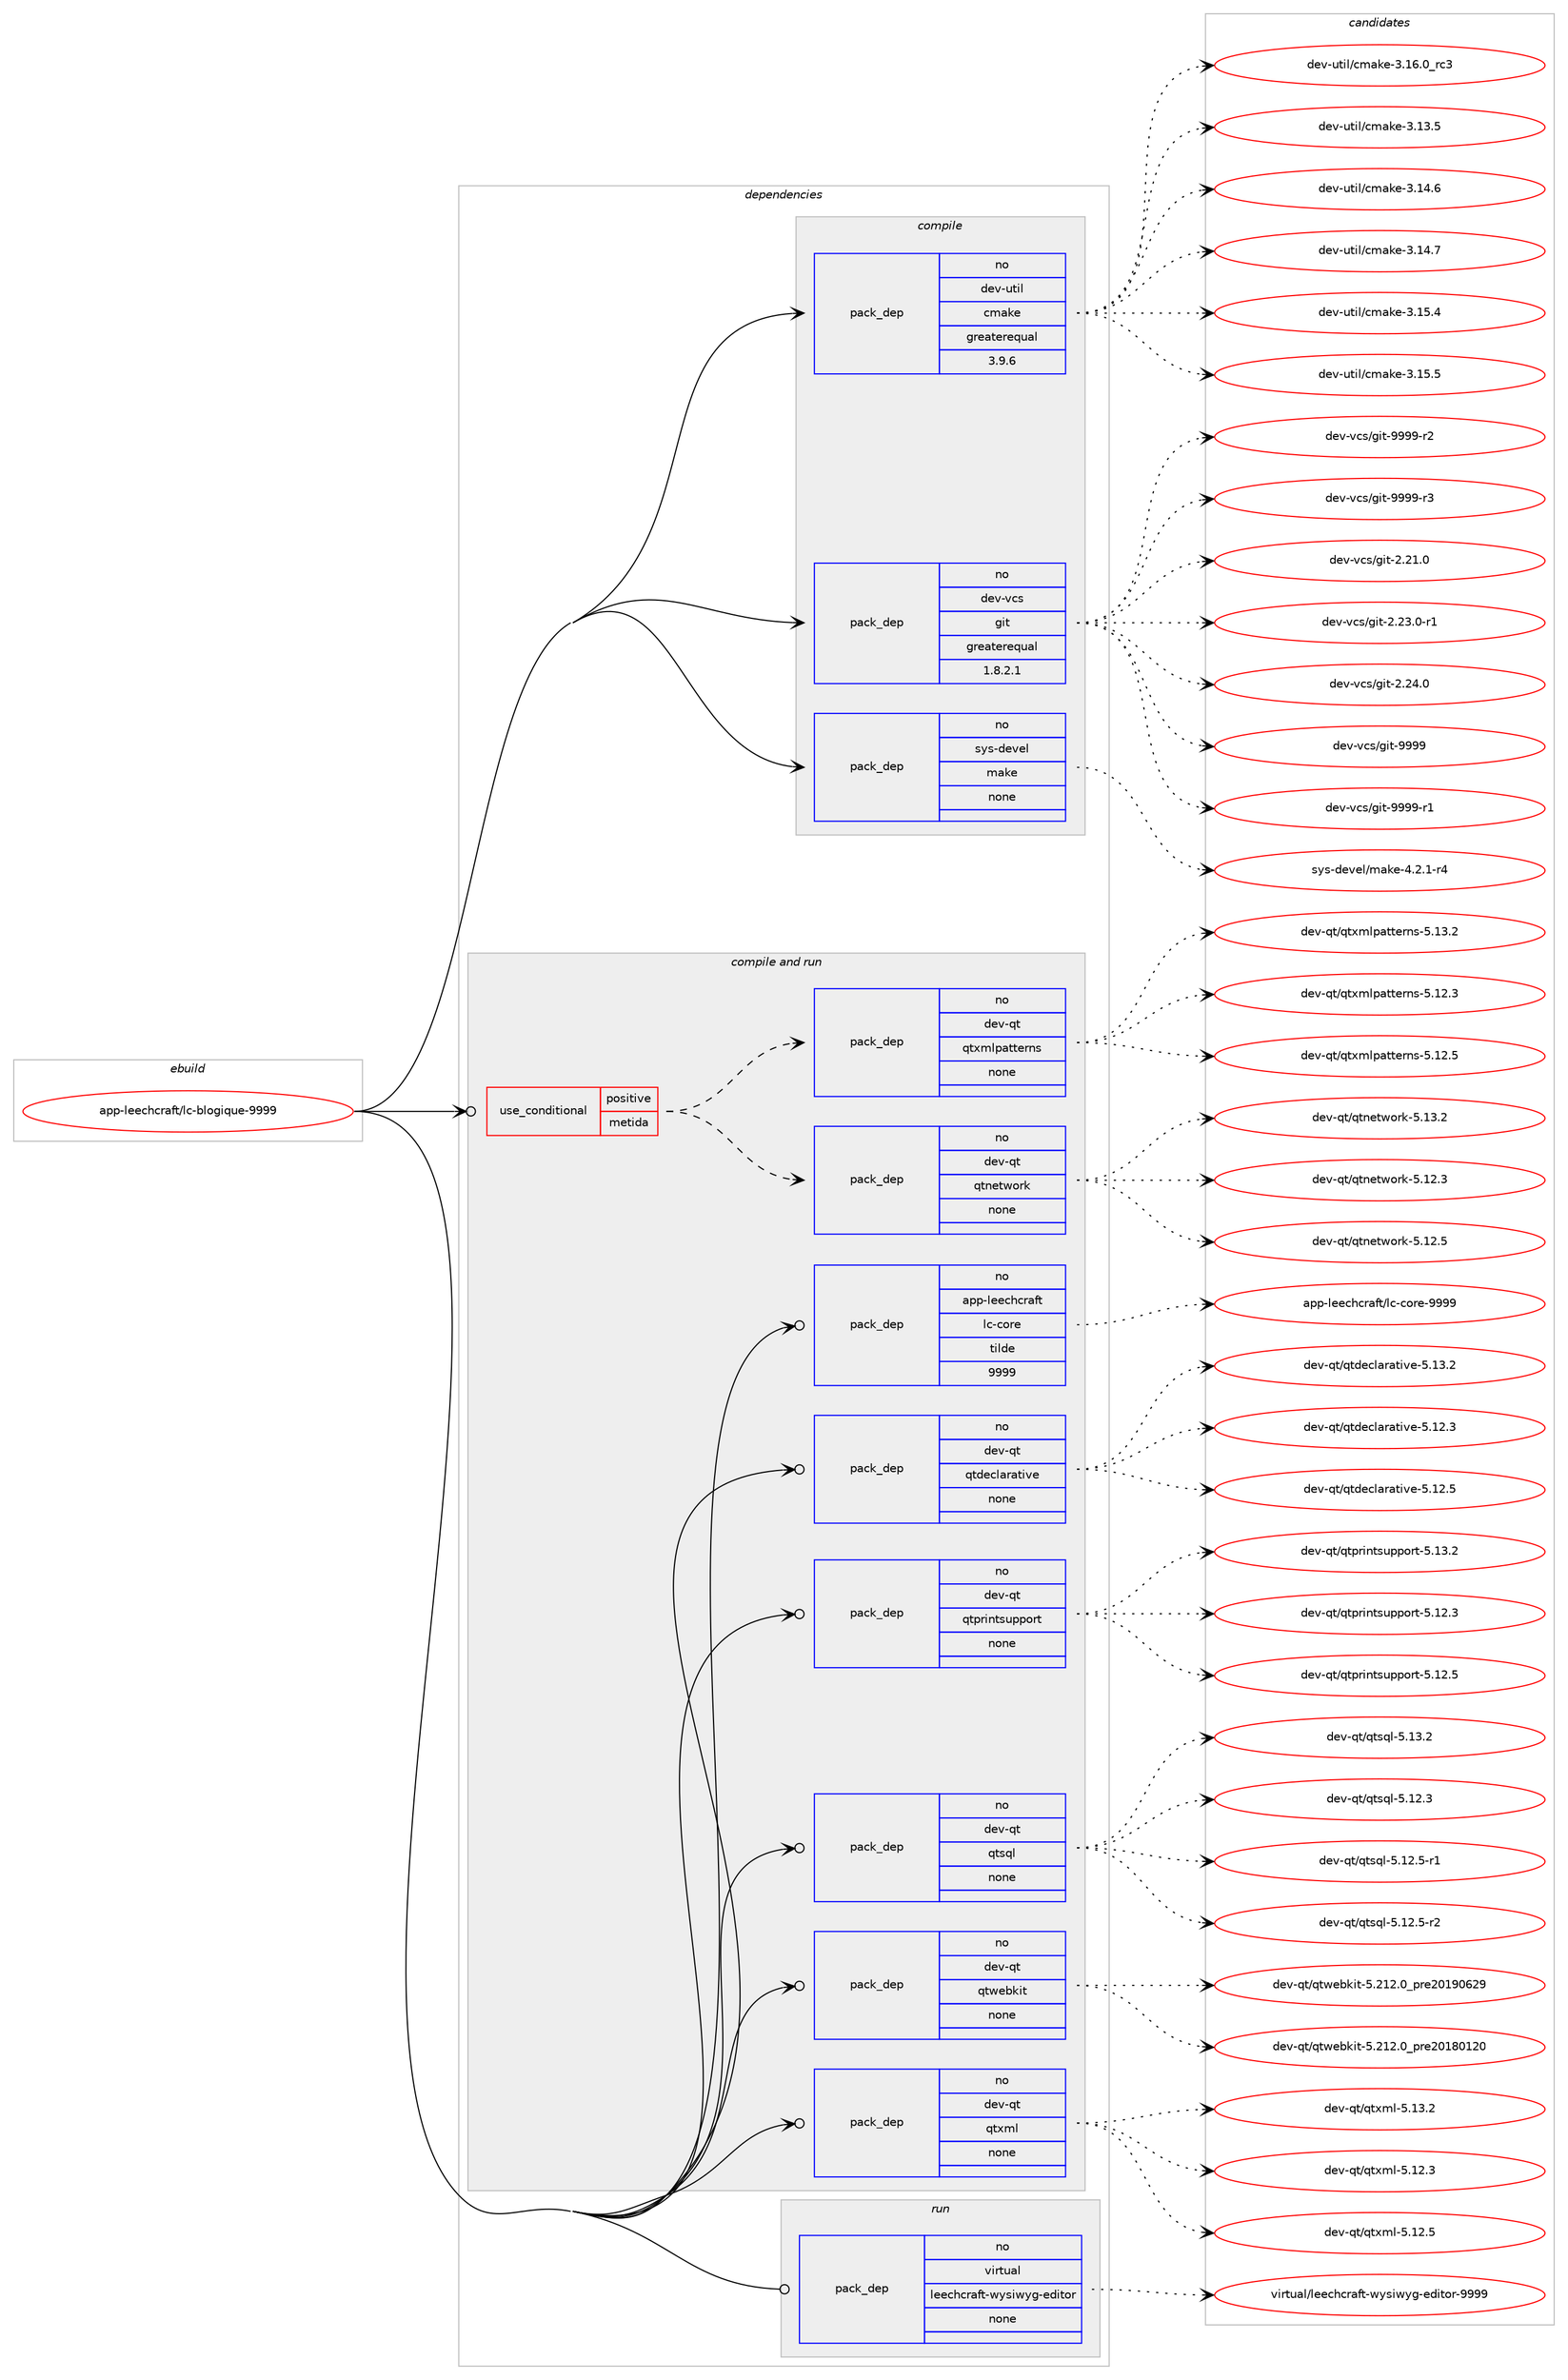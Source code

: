digraph prolog {

# *************
# Graph options
# *************

newrank=true;
concentrate=true;
compound=true;
graph [rankdir=LR,fontname=Helvetica,fontsize=10,ranksep=1.5];#, ranksep=2.5, nodesep=0.2];
edge  [arrowhead=vee];
node  [fontname=Helvetica,fontsize=10];

# **********
# The ebuild
# **********

subgraph cluster_leftcol {
color=gray;
rank=same;
label=<<i>ebuild</i>>;
id [label="app-leechcraft/lc-blogique-9999", color=red, width=4, href="../app-leechcraft/lc-blogique-9999.svg"];
}

# ****************
# The dependencies
# ****************

subgraph cluster_midcol {
color=gray;
label=<<i>dependencies</i>>;
subgraph cluster_compile {
fillcolor="#eeeeee";
style=filled;
label=<<i>compile</i>>;
subgraph pack368836 {
dependency496422 [label=<<TABLE BORDER="0" CELLBORDER="1" CELLSPACING="0" CELLPADDING="4" WIDTH="220"><TR><TD ROWSPAN="6" CELLPADDING="30">pack_dep</TD></TR><TR><TD WIDTH="110">no</TD></TR><TR><TD>dev-util</TD></TR><TR><TD>cmake</TD></TR><TR><TD>greaterequal</TD></TR><TR><TD>3.9.6</TD></TR></TABLE>>, shape=none, color=blue];
}
id:e -> dependency496422:w [weight=20,style="solid",arrowhead="vee"];
subgraph pack368837 {
dependency496423 [label=<<TABLE BORDER="0" CELLBORDER="1" CELLSPACING="0" CELLPADDING="4" WIDTH="220"><TR><TD ROWSPAN="6" CELLPADDING="30">pack_dep</TD></TR><TR><TD WIDTH="110">no</TD></TR><TR><TD>dev-vcs</TD></TR><TR><TD>git</TD></TR><TR><TD>greaterequal</TD></TR><TR><TD>1.8.2.1</TD></TR></TABLE>>, shape=none, color=blue];
}
id:e -> dependency496423:w [weight=20,style="solid",arrowhead="vee"];
subgraph pack368838 {
dependency496424 [label=<<TABLE BORDER="0" CELLBORDER="1" CELLSPACING="0" CELLPADDING="4" WIDTH="220"><TR><TD ROWSPAN="6" CELLPADDING="30">pack_dep</TD></TR><TR><TD WIDTH="110">no</TD></TR><TR><TD>sys-devel</TD></TR><TR><TD>make</TD></TR><TR><TD>none</TD></TR><TR><TD></TD></TR></TABLE>>, shape=none, color=blue];
}
id:e -> dependency496424:w [weight=20,style="solid",arrowhead="vee"];
}
subgraph cluster_compileandrun {
fillcolor="#eeeeee";
style=filled;
label=<<i>compile and run</i>>;
subgraph cond118613 {
dependency496425 [label=<<TABLE BORDER="0" CELLBORDER="1" CELLSPACING="0" CELLPADDING="4"><TR><TD ROWSPAN="3" CELLPADDING="10">use_conditional</TD></TR><TR><TD>positive</TD></TR><TR><TD>metida</TD></TR></TABLE>>, shape=none, color=red];
subgraph pack368839 {
dependency496426 [label=<<TABLE BORDER="0" CELLBORDER="1" CELLSPACING="0" CELLPADDING="4" WIDTH="220"><TR><TD ROWSPAN="6" CELLPADDING="30">pack_dep</TD></TR><TR><TD WIDTH="110">no</TD></TR><TR><TD>dev-qt</TD></TR><TR><TD>qtnetwork</TD></TR><TR><TD>none</TD></TR><TR><TD></TD></TR></TABLE>>, shape=none, color=blue];
}
dependency496425:e -> dependency496426:w [weight=20,style="dashed",arrowhead="vee"];
subgraph pack368840 {
dependency496427 [label=<<TABLE BORDER="0" CELLBORDER="1" CELLSPACING="0" CELLPADDING="4" WIDTH="220"><TR><TD ROWSPAN="6" CELLPADDING="30">pack_dep</TD></TR><TR><TD WIDTH="110">no</TD></TR><TR><TD>dev-qt</TD></TR><TR><TD>qtxmlpatterns</TD></TR><TR><TD>none</TD></TR><TR><TD></TD></TR></TABLE>>, shape=none, color=blue];
}
dependency496425:e -> dependency496427:w [weight=20,style="dashed",arrowhead="vee"];
}
id:e -> dependency496425:w [weight=20,style="solid",arrowhead="odotvee"];
subgraph pack368841 {
dependency496428 [label=<<TABLE BORDER="0" CELLBORDER="1" CELLSPACING="0" CELLPADDING="4" WIDTH="220"><TR><TD ROWSPAN="6" CELLPADDING="30">pack_dep</TD></TR><TR><TD WIDTH="110">no</TD></TR><TR><TD>app-leechcraft</TD></TR><TR><TD>lc-core</TD></TR><TR><TD>tilde</TD></TR><TR><TD>9999</TD></TR></TABLE>>, shape=none, color=blue];
}
id:e -> dependency496428:w [weight=20,style="solid",arrowhead="odotvee"];
subgraph pack368842 {
dependency496429 [label=<<TABLE BORDER="0" CELLBORDER="1" CELLSPACING="0" CELLPADDING="4" WIDTH="220"><TR><TD ROWSPAN="6" CELLPADDING="30">pack_dep</TD></TR><TR><TD WIDTH="110">no</TD></TR><TR><TD>dev-qt</TD></TR><TR><TD>qtdeclarative</TD></TR><TR><TD>none</TD></TR><TR><TD></TD></TR></TABLE>>, shape=none, color=blue];
}
id:e -> dependency496429:w [weight=20,style="solid",arrowhead="odotvee"];
subgraph pack368843 {
dependency496430 [label=<<TABLE BORDER="0" CELLBORDER="1" CELLSPACING="0" CELLPADDING="4" WIDTH="220"><TR><TD ROWSPAN="6" CELLPADDING="30">pack_dep</TD></TR><TR><TD WIDTH="110">no</TD></TR><TR><TD>dev-qt</TD></TR><TR><TD>qtprintsupport</TD></TR><TR><TD>none</TD></TR><TR><TD></TD></TR></TABLE>>, shape=none, color=blue];
}
id:e -> dependency496430:w [weight=20,style="solid",arrowhead="odotvee"];
subgraph pack368844 {
dependency496431 [label=<<TABLE BORDER="0" CELLBORDER="1" CELLSPACING="0" CELLPADDING="4" WIDTH="220"><TR><TD ROWSPAN="6" CELLPADDING="30">pack_dep</TD></TR><TR><TD WIDTH="110">no</TD></TR><TR><TD>dev-qt</TD></TR><TR><TD>qtsql</TD></TR><TR><TD>none</TD></TR><TR><TD></TD></TR></TABLE>>, shape=none, color=blue];
}
id:e -> dependency496431:w [weight=20,style="solid",arrowhead="odotvee"];
subgraph pack368845 {
dependency496432 [label=<<TABLE BORDER="0" CELLBORDER="1" CELLSPACING="0" CELLPADDING="4" WIDTH="220"><TR><TD ROWSPAN="6" CELLPADDING="30">pack_dep</TD></TR><TR><TD WIDTH="110">no</TD></TR><TR><TD>dev-qt</TD></TR><TR><TD>qtwebkit</TD></TR><TR><TD>none</TD></TR><TR><TD></TD></TR></TABLE>>, shape=none, color=blue];
}
id:e -> dependency496432:w [weight=20,style="solid",arrowhead="odotvee"];
subgraph pack368846 {
dependency496433 [label=<<TABLE BORDER="0" CELLBORDER="1" CELLSPACING="0" CELLPADDING="4" WIDTH="220"><TR><TD ROWSPAN="6" CELLPADDING="30">pack_dep</TD></TR><TR><TD WIDTH="110">no</TD></TR><TR><TD>dev-qt</TD></TR><TR><TD>qtxml</TD></TR><TR><TD>none</TD></TR><TR><TD></TD></TR></TABLE>>, shape=none, color=blue];
}
id:e -> dependency496433:w [weight=20,style="solid",arrowhead="odotvee"];
}
subgraph cluster_run {
fillcolor="#eeeeee";
style=filled;
label=<<i>run</i>>;
subgraph pack368847 {
dependency496434 [label=<<TABLE BORDER="0" CELLBORDER="1" CELLSPACING="0" CELLPADDING="4" WIDTH="220"><TR><TD ROWSPAN="6" CELLPADDING="30">pack_dep</TD></TR><TR><TD WIDTH="110">no</TD></TR><TR><TD>virtual</TD></TR><TR><TD>leechcraft-wysiwyg-editor</TD></TR><TR><TD>none</TD></TR><TR><TD></TD></TR></TABLE>>, shape=none, color=blue];
}
id:e -> dependency496434:w [weight=20,style="solid",arrowhead="odot"];
}
}

# **************
# The candidates
# **************

subgraph cluster_choices {
rank=same;
color=gray;
label=<<i>candidates</i>>;

subgraph choice368836 {
color=black;
nodesep=1;
choice1001011184511711610510847991099710710145514649514653 [label="dev-util/cmake-3.13.5", color=red, width=4,href="../dev-util/cmake-3.13.5.svg"];
choice1001011184511711610510847991099710710145514649524654 [label="dev-util/cmake-3.14.6", color=red, width=4,href="../dev-util/cmake-3.14.6.svg"];
choice1001011184511711610510847991099710710145514649524655 [label="dev-util/cmake-3.14.7", color=red, width=4,href="../dev-util/cmake-3.14.7.svg"];
choice1001011184511711610510847991099710710145514649534652 [label="dev-util/cmake-3.15.4", color=red, width=4,href="../dev-util/cmake-3.15.4.svg"];
choice1001011184511711610510847991099710710145514649534653 [label="dev-util/cmake-3.15.5", color=red, width=4,href="../dev-util/cmake-3.15.5.svg"];
choice1001011184511711610510847991099710710145514649544648951149951 [label="dev-util/cmake-3.16.0_rc3", color=red, width=4,href="../dev-util/cmake-3.16.0_rc3.svg"];
dependency496422:e -> choice1001011184511711610510847991099710710145514649514653:w [style=dotted,weight="100"];
dependency496422:e -> choice1001011184511711610510847991099710710145514649524654:w [style=dotted,weight="100"];
dependency496422:e -> choice1001011184511711610510847991099710710145514649524655:w [style=dotted,weight="100"];
dependency496422:e -> choice1001011184511711610510847991099710710145514649534652:w [style=dotted,weight="100"];
dependency496422:e -> choice1001011184511711610510847991099710710145514649534653:w [style=dotted,weight="100"];
dependency496422:e -> choice1001011184511711610510847991099710710145514649544648951149951:w [style=dotted,weight="100"];
}
subgraph choice368837 {
color=black;
nodesep=1;
choice10010111845118991154710310511645504650494648 [label="dev-vcs/git-2.21.0", color=red, width=4,href="../dev-vcs/git-2.21.0.svg"];
choice100101118451189911547103105116455046505146484511449 [label="dev-vcs/git-2.23.0-r1", color=red, width=4,href="../dev-vcs/git-2.23.0-r1.svg"];
choice10010111845118991154710310511645504650524648 [label="dev-vcs/git-2.24.0", color=red, width=4,href="../dev-vcs/git-2.24.0.svg"];
choice1001011184511899115471031051164557575757 [label="dev-vcs/git-9999", color=red, width=4,href="../dev-vcs/git-9999.svg"];
choice10010111845118991154710310511645575757574511449 [label="dev-vcs/git-9999-r1", color=red, width=4,href="../dev-vcs/git-9999-r1.svg"];
choice10010111845118991154710310511645575757574511450 [label="dev-vcs/git-9999-r2", color=red, width=4,href="../dev-vcs/git-9999-r2.svg"];
choice10010111845118991154710310511645575757574511451 [label="dev-vcs/git-9999-r3", color=red, width=4,href="../dev-vcs/git-9999-r3.svg"];
dependency496423:e -> choice10010111845118991154710310511645504650494648:w [style=dotted,weight="100"];
dependency496423:e -> choice100101118451189911547103105116455046505146484511449:w [style=dotted,weight="100"];
dependency496423:e -> choice10010111845118991154710310511645504650524648:w [style=dotted,weight="100"];
dependency496423:e -> choice1001011184511899115471031051164557575757:w [style=dotted,weight="100"];
dependency496423:e -> choice10010111845118991154710310511645575757574511449:w [style=dotted,weight="100"];
dependency496423:e -> choice10010111845118991154710310511645575757574511450:w [style=dotted,weight="100"];
dependency496423:e -> choice10010111845118991154710310511645575757574511451:w [style=dotted,weight="100"];
}
subgraph choice368838 {
color=black;
nodesep=1;
choice1151211154510010111810110847109971071014552465046494511452 [label="sys-devel/make-4.2.1-r4", color=red, width=4,href="../sys-devel/make-4.2.1-r4.svg"];
dependency496424:e -> choice1151211154510010111810110847109971071014552465046494511452:w [style=dotted,weight="100"];
}
subgraph choice368839 {
color=black;
nodesep=1;
choice100101118451131164711311611010111611911111410745534649504651 [label="dev-qt/qtnetwork-5.12.3", color=red, width=4,href="../dev-qt/qtnetwork-5.12.3.svg"];
choice100101118451131164711311611010111611911111410745534649504653 [label="dev-qt/qtnetwork-5.12.5", color=red, width=4,href="../dev-qt/qtnetwork-5.12.5.svg"];
choice100101118451131164711311611010111611911111410745534649514650 [label="dev-qt/qtnetwork-5.13.2", color=red, width=4,href="../dev-qt/qtnetwork-5.13.2.svg"];
dependency496426:e -> choice100101118451131164711311611010111611911111410745534649504651:w [style=dotted,weight="100"];
dependency496426:e -> choice100101118451131164711311611010111611911111410745534649504653:w [style=dotted,weight="100"];
dependency496426:e -> choice100101118451131164711311611010111611911111410745534649514650:w [style=dotted,weight="100"];
}
subgraph choice368840 {
color=black;
nodesep=1;
choice10010111845113116471131161201091081129711611610111411011545534649504651 [label="dev-qt/qtxmlpatterns-5.12.3", color=red, width=4,href="../dev-qt/qtxmlpatterns-5.12.3.svg"];
choice10010111845113116471131161201091081129711611610111411011545534649504653 [label="dev-qt/qtxmlpatterns-5.12.5", color=red, width=4,href="../dev-qt/qtxmlpatterns-5.12.5.svg"];
choice10010111845113116471131161201091081129711611610111411011545534649514650 [label="dev-qt/qtxmlpatterns-5.13.2", color=red, width=4,href="../dev-qt/qtxmlpatterns-5.13.2.svg"];
dependency496427:e -> choice10010111845113116471131161201091081129711611610111411011545534649504651:w [style=dotted,weight="100"];
dependency496427:e -> choice10010111845113116471131161201091081129711611610111411011545534649504653:w [style=dotted,weight="100"];
dependency496427:e -> choice10010111845113116471131161201091081129711611610111411011545534649514650:w [style=dotted,weight="100"];
}
subgraph choice368841 {
color=black;
nodesep=1;
choice9711211245108101101991049911497102116471089945991111141014557575757 [label="app-leechcraft/lc-core-9999", color=red, width=4,href="../app-leechcraft/lc-core-9999.svg"];
dependency496428:e -> choice9711211245108101101991049911497102116471089945991111141014557575757:w [style=dotted,weight="100"];
}
subgraph choice368842 {
color=black;
nodesep=1;
choice100101118451131164711311610010199108971149711610511810145534649504651 [label="dev-qt/qtdeclarative-5.12.3", color=red, width=4,href="../dev-qt/qtdeclarative-5.12.3.svg"];
choice100101118451131164711311610010199108971149711610511810145534649504653 [label="dev-qt/qtdeclarative-5.12.5", color=red, width=4,href="../dev-qt/qtdeclarative-5.12.5.svg"];
choice100101118451131164711311610010199108971149711610511810145534649514650 [label="dev-qt/qtdeclarative-5.13.2", color=red, width=4,href="../dev-qt/qtdeclarative-5.13.2.svg"];
dependency496429:e -> choice100101118451131164711311610010199108971149711610511810145534649504651:w [style=dotted,weight="100"];
dependency496429:e -> choice100101118451131164711311610010199108971149711610511810145534649504653:w [style=dotted,weight="100"];
dependency496429:e -> choice100101118451131164711311610010199108971149711610511810145534649514650:w [style=dotted,weight="100"];
}
subgraph choice368843 {
color=black;
nodesep=1;
choice100101118451131164711311611211410511011611511711211211111411645534649504651 [label="dev-qt/qtprintsupport-5.12.3", color=red, width=4,href="../dev-qt/qtprintsupport-5.12.3.svg"];
choice100101118451131164711311611211410511011611511711211211111411645534649504653 [label="dev-qt/qtprintsupport-5.12.5", color=red, width=4,href="../dev-qt/qtprintsupport-5.12.5.svg"];
choice100101118451131164711311611211410511011611511711211211111411645534649514650 [label="dev-qt/qtprintsupport-5.13.2", color=red, width=4,href="../dev-qt/qtprintsupport-5.13.2.svg"];
dependency496430:e -> choice100101118451131164711311611211410511011611511711211211111411645534649504651:w [style=dotted,weight="100"];
dependency496430:e -> choice100101118451131164711311611211410511011611511711211211111411645534649504653:w [style=dotted,weight="100"];
dependency496430:e -> choice100101118451131164711311611211410511011611511711211211111411645534649514650:w [style=dotted,weight="100"];
}
subgraph choice368844 {
color=black;
nodesep=1;
choice100101118451131164711311611511310845534649504651 [label="dev-qt/qtsql-5.12.3", color=red, width=4,href="../dev-qt/qtsql-5.12.3.svg"];
choice1001011184511311647113116115113108455346495046534511449 [label="dev-qt/qtsql-5.12.5-r1", color=red, width=4,href="../dev-qt/qtsql-5.12.5-r1.svg"];
choice1001011184511311647113116115113108455346495046534511450 [label="dev-qt/qtsql-5.12.5-r2", color=red, width=4,href="../dev-qt/qtsql-5.12.5-r2.svg"];
choice100101118451131164711311611511310845534649514650 [label="dev-qt/qtsql-5.13.2", color=red, width=4,href="../dev-qt/qtsql-5.13.2.svg"];
dependency496431:e -> choice100101118451131164711311611511310845534649504651:w [style=dotted,weight="100"];
dependency496431:e -> choice1001011184511311647113116115113108455346495046534511449:w [style=dotted,weight="100"];
dependency496431:e -> choice1001011184511311647113116115113108455346495046534511450:w [style=dotted,weight="100"];
dependency496431:e -> choice100101118451131164711311611511310845534649514650:w [style=dotted,weight="100"];
}
subgraph choice368845 {
color=black;
nodesep=1;
choice1001011184511311647113116119101981071051164553465049504648951121141015048495648495048 [label="dev-qt/qtwebkit-5.212.0_pre20180120", color=red, width=4,href="../dev-qt/qtwebkit-5.212.0_pre20180120.svg"];
choice1001011184511311647113116119101981071051164553465049504648951121141015048495748545057 [label="dev-qt/qtwebkit-5.212.0_pre20190629", color=red, width=4,href="../dev-qt/qtwebkit-5.212.0_pre20190629.svg"];
dependency496432:e -> choice1001011184511311647113116119101981071051164553465049504648951121141015048495648495048:w [style=dotted,weight="100"];
dependency496432:e -> choice1001011184511311647113116119101981071051164553465049504648951121141015048495748545057:w [style=dotted,weight="100"];
}
subgraph choice368846 {
color=black;
nodesep=1;
choice100101118451131164711311612010910845534649504651 [label="dev-qt/qtxml-5.12.3", color=red, width=4,href="../dev-qt/qtxml-5.12.3.svg"];
choice100101118451131164711311612010910845534649504653 [label="dev-qt/qtxml-5.12.5", color=red, width=4,href="../dev-qt/qtxml-5.12.5.svg"];
choice100101118451131164711311612010910845534649514650 [label="dev-qt/qtxml-5.13.2", color=red, width=4,href="../dev-qt/qtxml-5.13.2.svg"];
dependency496433:e -> choice100101118451131164711311612010910845534649504651:w [style=dotted,weight="100"];
dependency496433:e -> choice100101118451131164711311612010910845534649504653:w [style=dotted,weight="100"];
dependency496433:e -> choice100101118451131164711311612010910845534649514650:w [style=dotted,weight="100"];
}
subgraph choice368847 {
color=black;
nodesep=1;
choice118105114116117971084710810110199104991149710211645119121115105119121103451011001051161111144557575757 [label="virtual/leechcraft-wysiwyg-editor-9999", color=red, width=4,href="../virtual/leechcraft-wysiwyg-editor-9999.svg"];
dependency496434:e -> choice118105114116117971084710810110199104991149710211645119121115105119121103451011001051161111144557575757:w [style=dotted,weight="100"];
}
}

}
